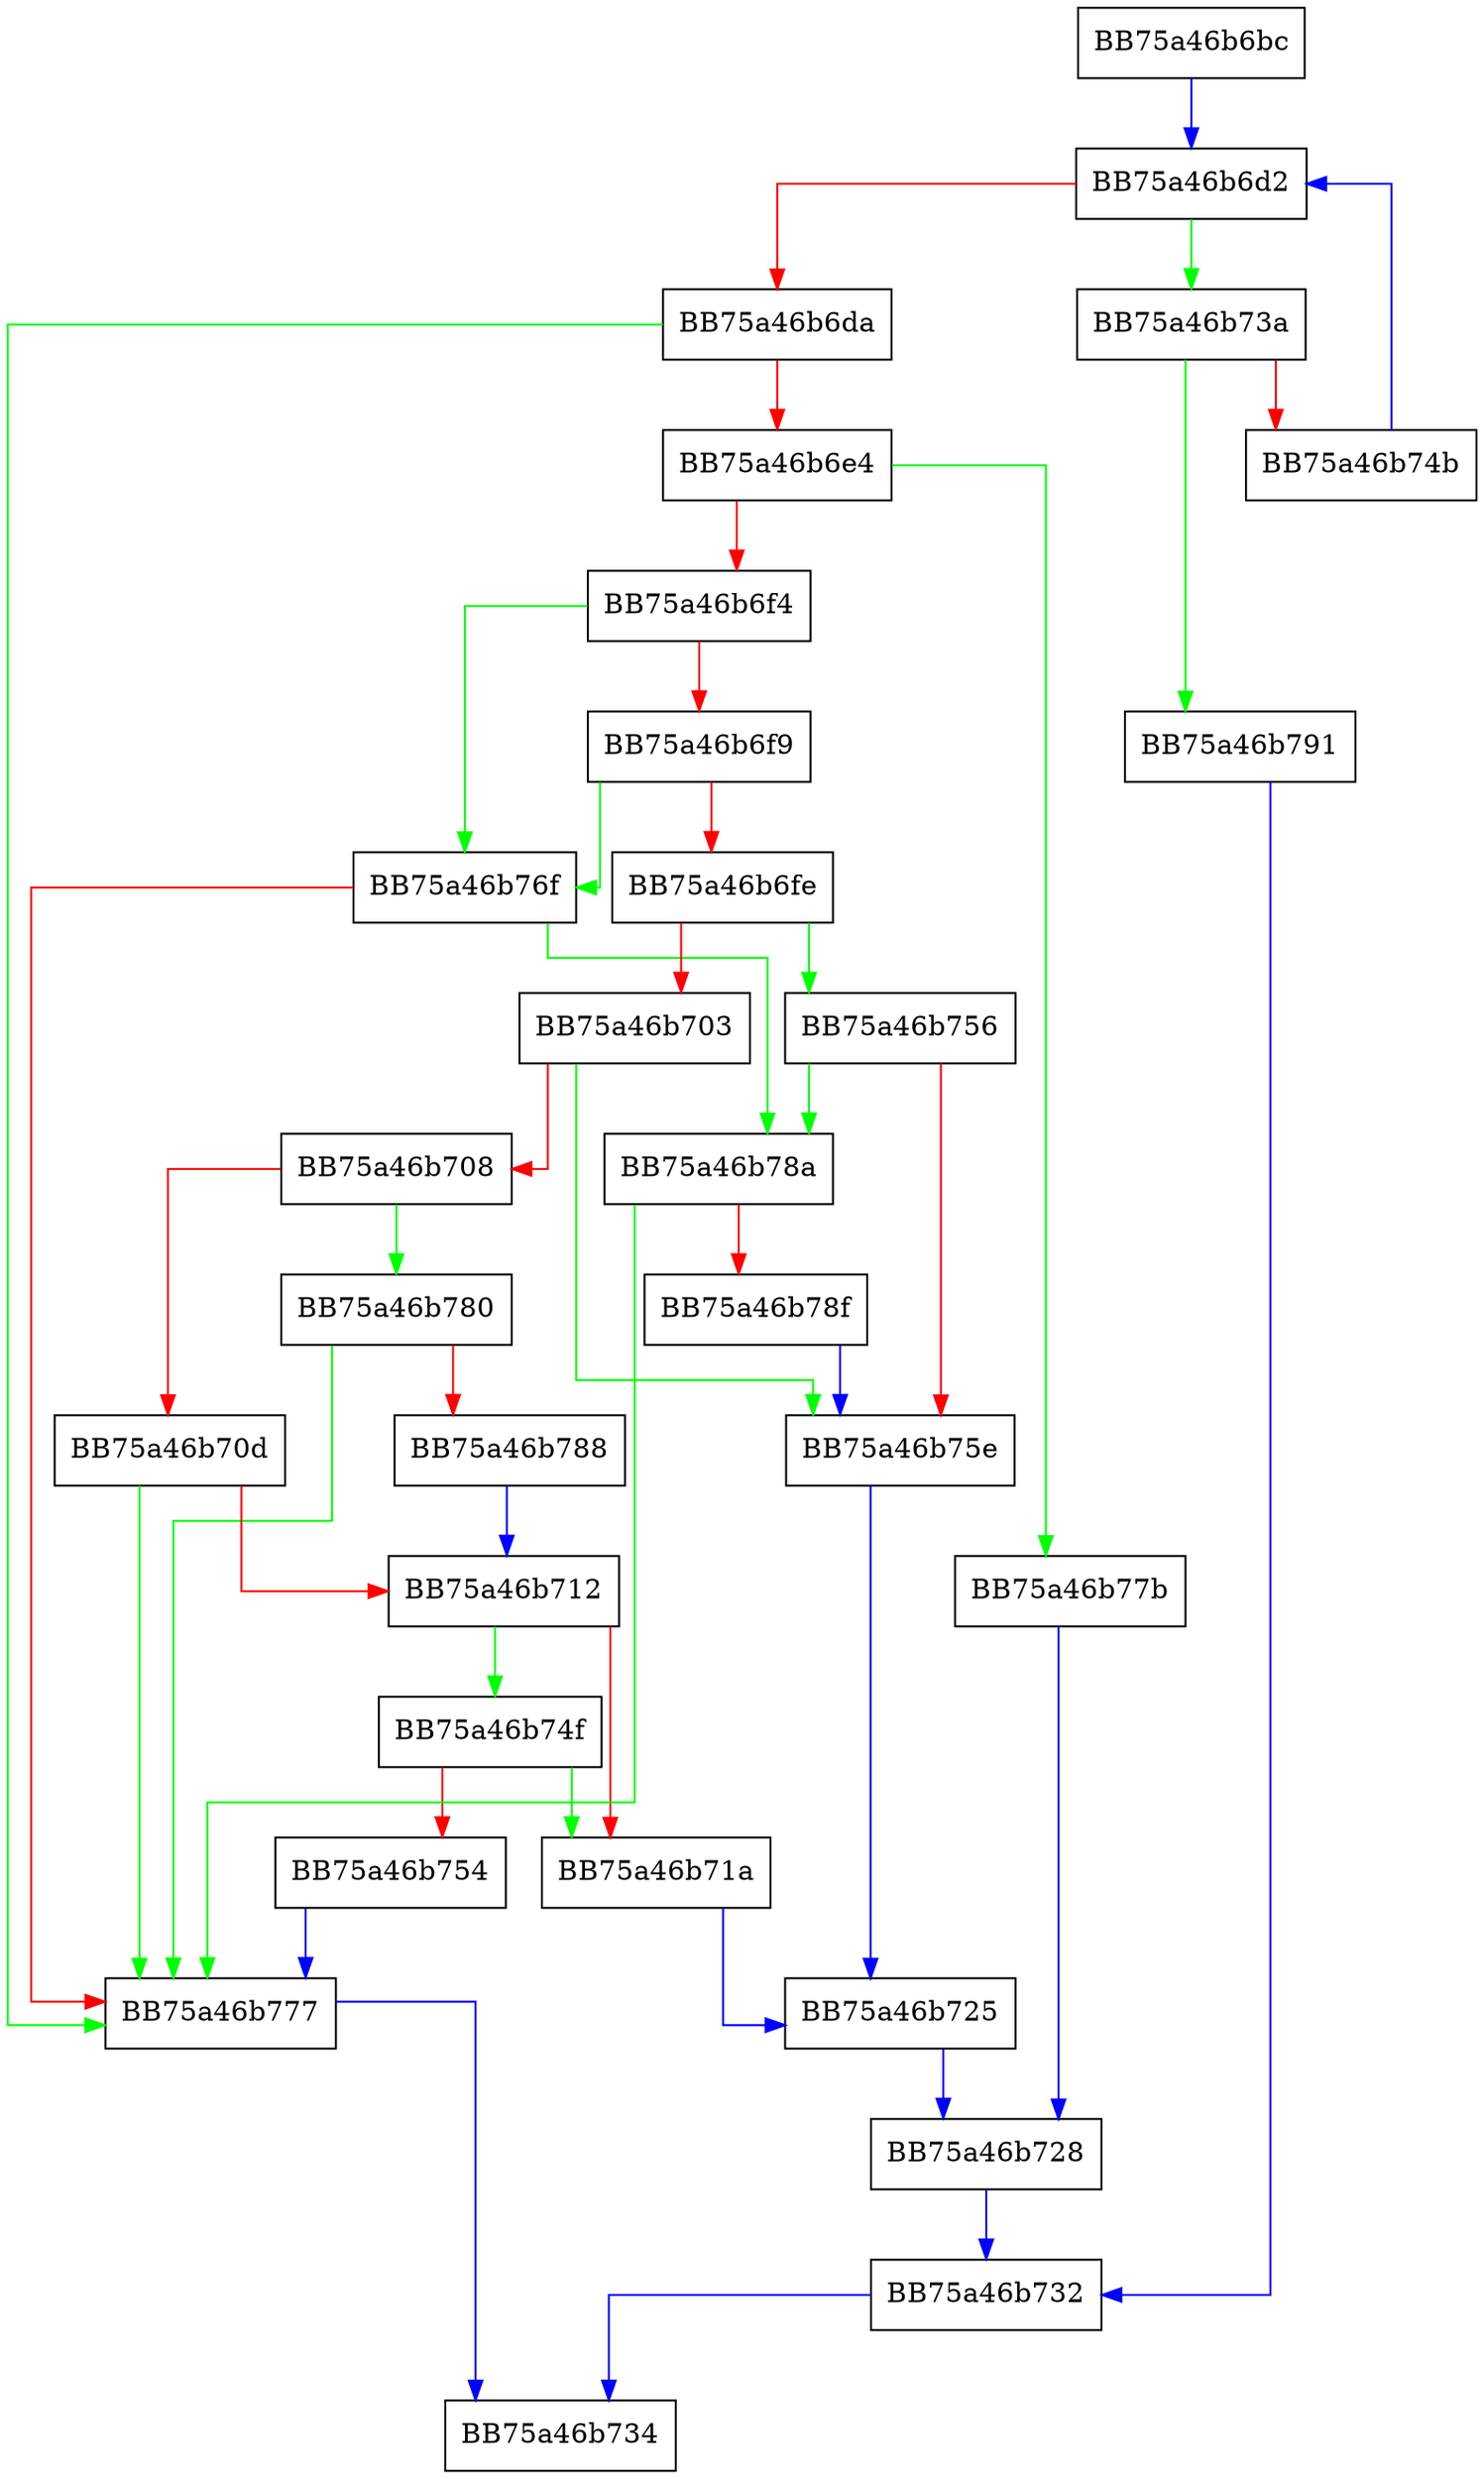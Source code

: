 digraph get_descriptor {
  node [shape="box"];
  graph [splines=ortho];
  BB75a46b6bc -> BB75a46b6d2 [color="blue"];
  BB75a46b6d2 -> BB75a46b73a [color="green"];
  BB75a46b6d2 -> BB75a46b6da [color="red"];
  BB75a46b6da -> BB75a46b777 [color="green"];
  BB75a46b6da -> BB75a46b6e4 [color="red"];
  BB75a46b6e4 -> BB75a46b77b [color="green"];
  BB75a46b6e4 -> BB75a46b6f4 [color="red"];
  BB75a46b6f4 -> BB75a46b76f [color="green"];
  BB75a46b6f4 -> BB75a46b6f9 [color="red"];
  BB75a46b6f9 -> BB75a46b76f [color="green"];
  BB75a46b6f9 -> BB75a46b6fe [color="red"];
  BB75a46b6fe -> BB75a46b756 [color="green"];
  BB75a46b6fe -> BB75a46b703 [color="red"];
  BB75a46b703 -> BB75a46b75e [color="green"];
  BB75a46b703 -> BB75a46b708 [color="red"];
  BB75a46b708 -> BB75a46b780 [color="green"];
  BB75a46b708 -> BB75a46b70d [color="red"];
  BB75a46b70d -> BB75a46b777 [color="green"];
  BB75a46b70d -> BB75a46b712 [color="red"];
  BB75a46b712 -> BB75a46b74f [color="green"];
  BB75a46b712 -> BB75a46b71a [color="red"];
  BB75a46b71a -> BB75a46b725 [color="blue"];
  BB75a46b725 -> BB75a46b728 [color="blue"];
  BB75a46b728 -> BB75a46b732 [color="blue"];
  BB75a46b732 -> BB75a46b734 [color="blue"];
  BB75a46b73a -> BB75a46b791 [color="green"];
  BB75a46b73a -> BB75a46b74b [color="red"];
  BB75a46b74b -> BB75a46b6d2 [color="blue"];
  BB75a46b74f -> BB75a46b71a [color="green"];
  BB75a46b74f -> BB75a46b754 [color="red"];
  BB75a46b754 -> BB75a46b777 [color="blue"];
  BB75a46b756 -> BB75a46b78a [color="green"];
  BB75a46b756 -> BB75a46b75e [color="red"];
  BB75a46b75e -> BB75a46b725 [color="blue"];
  BB75a46b76f -> BB75a46b78a [color="green"];
  BB75a46b76f -> BB75a46b777 [color="red"];
  BB75a46b777 -> BB75a46b734 [color="blue"];
  BB75a46b77b -> BB75a46b728 [color="blue"];
  BB75a46b780 -> BB75a46b777 [color="green"];
  BB75a46b780 -> BB75a46b788 [color="red"];
  BB75a46b788 -> BB75a46b712 [color="blue"];
  BB75a46b78a -> BB75a46b777 [color="green"];
  BB75a46b78a -> BB75a46b78f [color="red"];
  BB75a46b78f -> BB75a46b75e [color="blue"];
  BB75a46b791 -> BB75a46b732 [color="blue"];
}